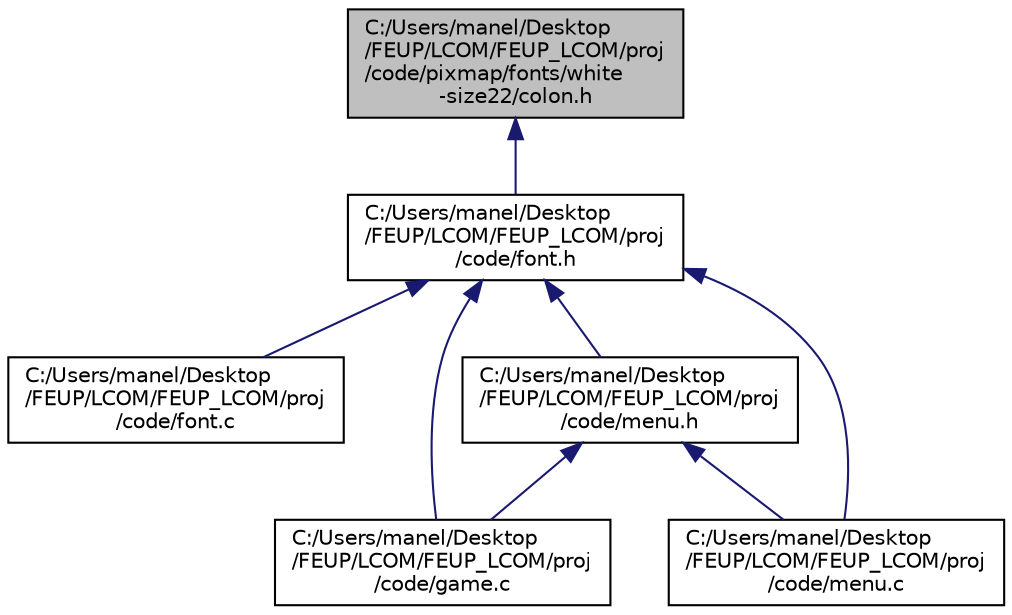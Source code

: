 digraph "C:/Users/manel/Desktop/FEUP/LCOM/FEUP_LCOM/proj/code/pixmap/fonts/white-size22/colon.h"
{
 // INTERACTIVE_SVG=YES
 // LATEX_PDF_SIZE
  bgcolor="transparent";
  edge [fontname="Helvetica",fontsize="10",labelfontname="Helvetica",labelfontsize="10"];
  node [fontname="Helvetica",fontsize="10",shape=record];
  Node1 [label="C:/Users/manel/Desktop\l/FEUP/LCOM/FEUP_LCOM/proj\l/code/pixmap/fonts/white\l-size22/colon.h",height=0.2,width=0.4,color="black", fillcolor="grey75", style="filled", fontcolor="black",tooltip=" "];
  Node1 -> Node2 [dir="back",color="midnightblue",fontsize="10",style="solid",fontname="Helvetica"];
  Node2 [label="C:/Users/manel/Desktop\l/FEUP/LCOM/FEUP_LCOM/proj\l/code/font.h",height=0.2,width=0.4,color="black",URL="$font_8h.html",tooltip=" "];
  Node2 -> Node3 [dir="back",color="midnightblue",fontsize="10",style="solid",fontname="Helvetica"];
  Node3 [label="C:/Users/manel/Desktop\l/FEUP/LCOM/FEUP_LCOM/proj\l/code/font.c",height=0.2,width=0.4,color="black",URL="$font_8c.html",tooltip=" "];
  Node2 -> Node4 [dir="back",color="midnightblue",fontsize="10",style="solid",fontname="Helvetica"];
  Node4 [label="C:/Users/manel/Desktop\l/FEUP/LCOM/FEUP_LCOM/proj\l/code/game.c",height=0.2,width=0.4,color="black",URL="$game_8c.html",tooltip=" "];
  Node2 -> Node5 [dir="back",color="midnightblue",fontsize="10",style="solid",fontname="Helvetica"];
  Node5 [label="C:/Users/manel/Desktop\l/FEUP/LCOM/FEUP_LCOM/proj\l/code/menu.h",height=0.2,width=0.4,color="black",URL="$menu_8h.html",tooltip=" "];
  Node5 -> Node4 [dir="back",color="midnightblue",fontsize="10",style="solid",fontname="Helvetica"];
  Node5 -> Node6 [dir="back",color="midnightblue",fontsize="10",style="solid",fontname="Helvetica"];
  Node6 [label="C:/Users/manel/Desktop\l/FEUP/LCOM/FEUP_LCOM/proj\l/code/menu.c",height=0.2,width=0.4,color="black",URL="$menu_8c.html",tooltip=" "];
  Node2 -> Node6 [dir="back",color="midnightblue",fontsize="10",style="solid",fontname="Helvetica"];
}
